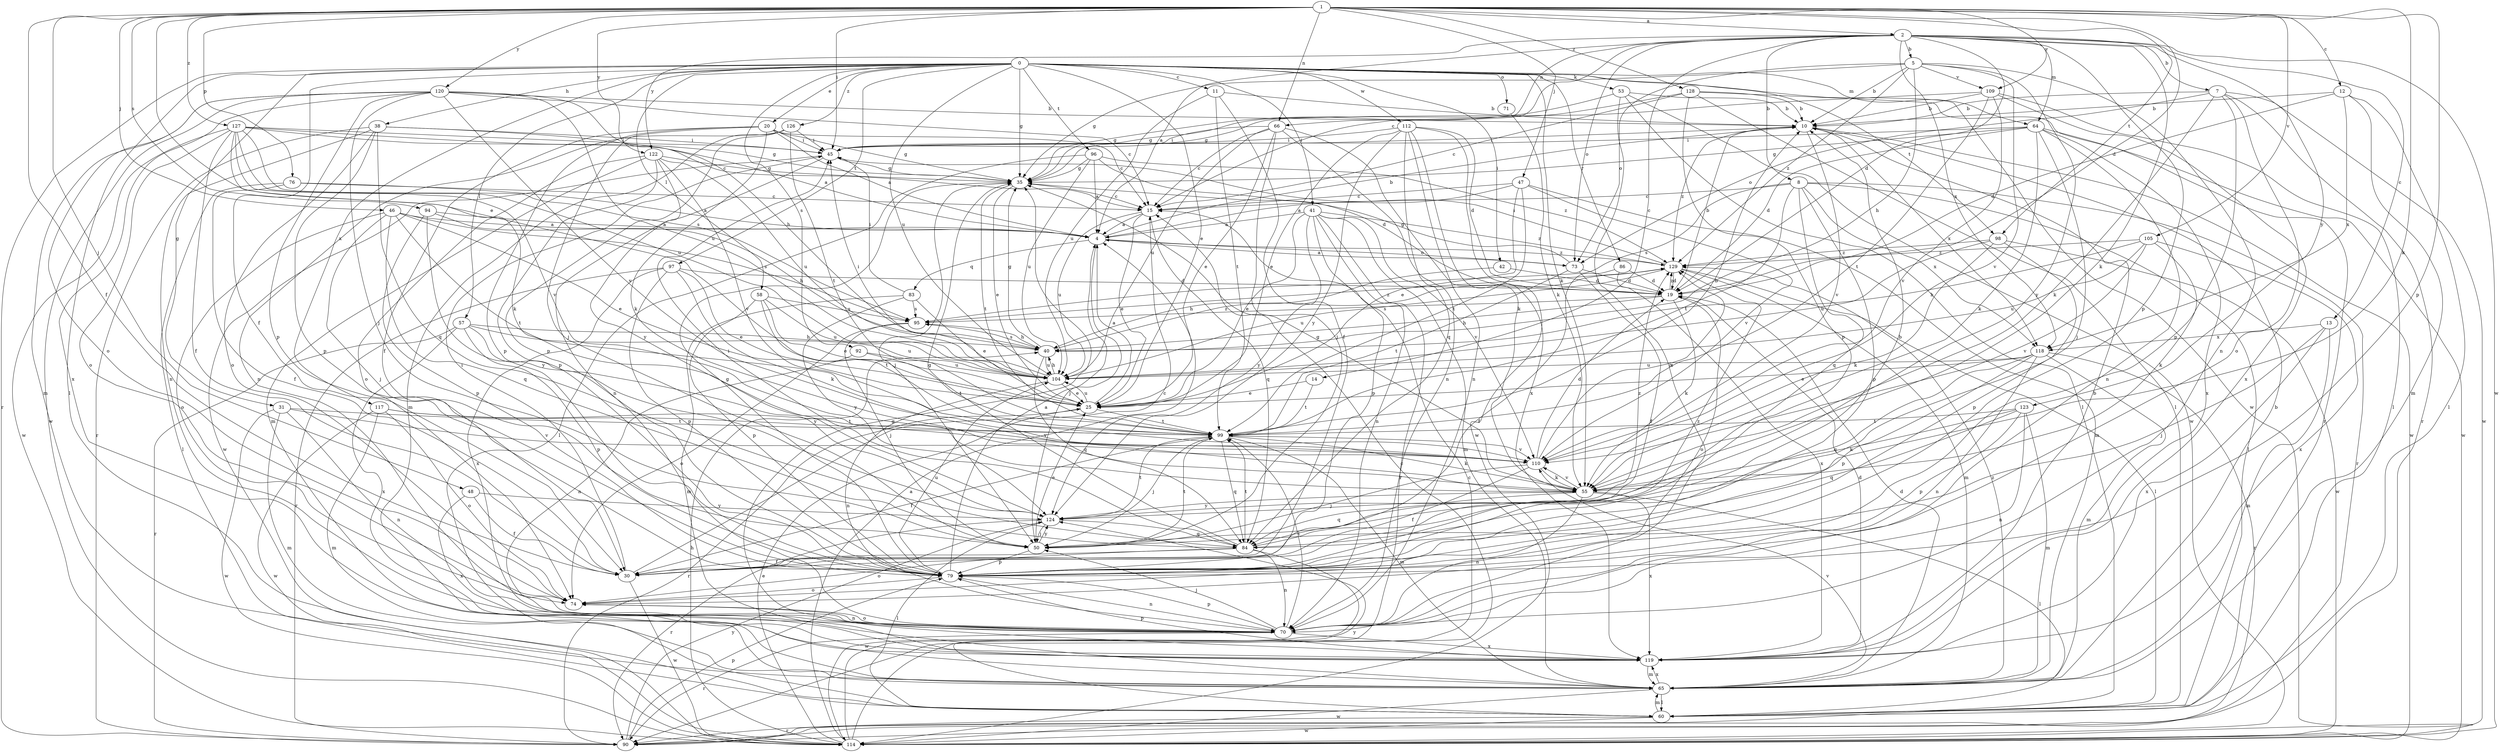 strict digraph  {
0;
1;
2;
4;
5;
7;
8;
10;
11;
12;
13;
14;
15;
19;
20;
25;
30;
31;
35;
38;
40;
41;
42;
45;
46;
47;
48;
50;
53;
55;
57;
58;
60;
64;
65;
66;
70;
71;
73;
74;
76;
79;
83;
84;
86;
90;
92;
94;
95;
96;
97;
98;
99;
104;
105;
109;
110;
112;
114;
117;
118;
119;
120;
122;
123;
124;
126;
127;
128;
129;
0 -> 11  [label=c];
0 -> 20  [label=e];
0 -> 25  [label=e];
0 -> 30  [label=f];
0 -> 31  [label=g];
0 -> 35  [label=g];
0 -> 38  [label=h];
0 -> 41  [label=i];
0 -> 42  [label=i];
0 -> 53  [label=k];
0 -> 55  [label=k];
0 -> 57  [label=l];
0 -> 58  [label=l];
0 -> 60  [label=l];
0 -> 64  [label=m];
0 -> 71  [label=o];
0 -> 86  [label=r];
0 -> 90  [label=r];
0 -> 92  [label=s];
0 -> 96  [label=t];
0 -> 97  [label=t];
0 -> 98  [label=t];
0 -> 104  [label=u];
0 -> 112  [label=w];
0 -> 114  [label=w];
0 -> 117  [label=x];
0 -> 126  [label=z];
1 -> 2  [label=a];
1 -> 12  [label=c];
1 -> 19  [label=d];
1 -> 25  [label=e];
1 -> 30  [label=f];
1 -> 45  [label=i];
1 -> 46  [label=j];
1 -> 47  [label=j];
1 -> 48  [label=j];
1 -> 55  [label=k];
1 -> 66  [label=n];
1 -> 76  [label=p];
1 -> 79  [label=p];
1 -> 94  [label=s];
1 -> 98  [label=t];
1 -> 105  [label=v];
1 -> 109  [label=v];
1 -> 120  [label=y];
1 -> 122  [label=y];
1 -> 127  [label=z];
1 -> 128  [label=z];
2 -> 4  [label=a];
2 -> 5  [label=b];
2 -> 7  [label=b];
2 -> 8  [label=b];
2 -> 13  [label=c];
2 -> 14  [label=c];
2 -> 15  [label=c];
2 -> 19  [label=d];
2 -> 55  [label=k];
2 -> 64  [label=m];
2 -> 66  [label=n];
2 -> 73  [label=o];
2 -> 79  [label=p];
2 -> 114  [label=w];
2 -> 118  [label=x];
2 -> 122  [label=y];
2 -> 123  [label=y];
4 -> 10  [label=b];
4 -> 50  [label=j];
4 -> 73  [label=o];
4 -> 83  [label=q];
4 -> 129  [label=z];
5 -> 10  [label=b];
5 -> 35  [label=g];
5 -> 40  [label=h];
5 -> 70  [label=n];
5 -> 73  [label=o];
5 -> 109  [label=v];
5 -> 110  [label=v];
5 -> 124  [label=y];
5 -> 129  [label=z];
7 -> 10  [label=b];
7 -> 55  [label=k];
7 -> 73  [label=o];
7 -> 74  [label=o];
7 -> 79  [label=p];
7 -> 90  [label=r];
7 -> 114  [label=w];
8 -> 15  [label=c];
8 -> 60  [label=l];
8 -> 79  [label=p];
8 -> 84  [label=q];
8 -> 90  [label=r];
8 -> 95  [label=s];
8 -> 99  [label=t];
8 -> 118  [label=x];
10 -> 45  [label=i];
10 -> 110  [label=v];
10 -> 114  [label=w];
10 -> 118  [label=x];
10 -> 129  [label=z];
11 -> 10  [label=b];
11 -> 30  [label=f];
11 -> 99  [label=t];
11 -> 104  [label=u];
12 -> 10  [label=b];
12 -> 19  [label=d];
12 -> 60  [label=l];
12 -> 65  [label=m];
12 -> 118  [label=x];
13 -> 50  [label=j];
13 -> 65  [label=m];
13 -> 118  [label=x];
13 -> 119  [label=x];
14 -> 25  [label=e];
14 -> 99  [label=t];
15 -> 4  [label=a];
15 -> 25  [label=e];
15 -> 84  [label=q];
15 -> 104  [label=u];
19 -> 10  [label=b];
19 -> 40  [label=h];
19 -> 55  [label=k];
19 -> 74  [label=o];
19 -> 95  [label=s];
19 -> 129  [label=z];
20 -> 4  [label=a];
20 -> 15  [label=c];
20 -> 30  [label=f];
20 -> 35  [label=g];
20 -> 45  [label=i];
20 -> 50  [label=j];
20 -> 55  [label=k];
20 -> 79  [label=p];
25 -> 4  [label=a];
25 -> 90  [label=r];
25 -> 99  [label=t];
25 -> 104  [label=u];
30 -> 15  [label=c];
30 -> 45  [label=i];
30 -> 114  [label=w];
31 -> 65  [label=m];
31 -> 70  [label=n];
31 -> 99  [label=t];
31 -> 110  [label=v];
31 -> 114  [label=w];
35 -> 15  [label=c];
35 -> 25  [label=e];
35 -> 50  [label=j];
35 -> 99  [label=t];
38 -> 4  [label=a];
38 -> 45  [label=i];
38 -> 70  [label=n];
38 -> 74  [label=o];
38 -> 79  [label=p];
38 -> 84  [label=q];
38 -> 90  [label=r];
40 -> 35  [label=g];
40 -> 84  [label=q];
40 -> 95  [label=s];
40 -> 104  [label=u];
40 -> 129  [label=z];
41 -> 4  [label=a];
41 -> 25  [label=e];
41 -> 65  [label=m];
41 -> 70  [label=n];
41 -> 79  [label=p];
41 -> 90  [label=r];
41 -> 110  [label=v];
41 -> 124  [label=y];
41 -> 129  [label=z];
42 -> 19  [label=d];
42 -> 40  [label=h];
45 -> 35  [label=g];
45 -> 70  [label=n];
45 -> 114  [label=w];
46 -> 4  [label=a];
46 -> 25  [label=e];
46 -> 50  [label=j];
46 -> 74  [label=o];
46 -> 84  [label=q];
46 -> 95  [label=s];
46 -> 99  [label=t];
47 -> 4  [label=a];
47 -> 15  [label=c];
47 -> 25  [label=e];
47 -> 65  [label=m];
47 -> 99  [label=t];
47 -> 110  [label=v];
48 -> 30  [label=f];
48 -> 119  [label=x];
48 -> 124  [label=y];
50 -> 25  [label=e];
50 -> 79  [label=p];
50 -> 99  [label=t];
50 -> 124  [label=y];
53 -> 10  [label=b];
53 -> 35  [label=g];
53 -> 60  [label=l];
53 -> 70  [label=n];
53 -> 114  [label=w];
55 -> 35  [label=g];
55 -> 60  [label=l];
55 -> 70  [label=n];
55 -> 84  [label=q];
55 -> 110  [label=v];
55 -> 119  [label=x];
55 -> 124  [label=y];
57 -> 40  [label=h];
57 -> 79  [label=p];
57 -> 90  [label=r];
57 -> 104  [label=u];
57 -> 119  [label=x];
57 -> 124  [label=y];
58 -> 25  [label=e];
58 -> 79  [label=p];
58 -> 95  [label=s];
58 -> 99  [label=t];
58 -> 104  [label=u];
60 -> 15  [label=c];
60 -> 65  [label=m];
60 -> 90  [label=r];
60 -> 114  [label=w];
64 -> 19  [label=d];
64 -> 35  [label=g];
64 -> 45  [label=i];
64 -> 50  [label=j];
64 -> 55  [label=k];
64 -> 70  [label=n];
64 -> 114  [label=w];
64 -> 119  [label=x];
65 -> 10  [label=b];
65 -> 19  [label=d];
65 -> 60  [label=l];
65 -> 110  [label=v];
65 -> 114  [label=w];
65 -> 119  [label=x];
65 -> 129  [label=z];
66 -> 15  [label=c];
66 -> 25  [label=e];
66 -> 45  [label=i];
66 -> 50  [label=j];
66 -> 55  [label=k];
66 -> 70  [label=n];
66 -> 104  [label=u];
70 -> 50  [label=j];
70 -> 74  [label=o];
70 -> 79  [label=p];
70 -> 90  [label=r];
70 -> 99  [label=t];
70 -> 119  [label=x];
71 -> 55  [label=k];
73 -> 4  [label=a];
73 -> 19  [label=d];
73 -> 30  [label=f];
73 -> 35  [label=g];
73 -> 99  [label=t];
74 -> 70  [label=n];
76 -> 4  [label=a];
76 -> 15  [label=c];
76 -> 30  [label=f];
76 -> 60  [label=l];
79 -> 4  [label=a];
79 -> 35  [label=g];
79 -> 70  [label=n];
79 -> 74  [label=o];
79 -> 104  [label=u];
79 -> 129  [label=z];
83 -> 25  [label=e];
83 -> 45  [label=i];
83 -> 65  [label=m];
83 -> 95  [label=s];
83 -> 124  [label=y];
84 -> 10  [label=b];
84 -> 30  [label=f];
84 -> 35  [label=g];
84 -> 45  [label=i];
84 -> 70  [label=n];
84 -> 74  [label=o];
84 -> 99  [label=t];
84 -> 114  [label=w];
86 -> 19  [label=d];
86 -> 30  [label=f];
86 -> 119  [label=x];
90 -> 79  [label=p];
90 -> 124  [label=y];
92 -> 70  [label=n];
92 -> 99  [label=t];
92 -> 104  [label=u];
94 -> 4  [label=a];
94 -> 40  [label=h];
94 -> 79  [label=p];
94 -> 124  [label=y];
95 -> 40  [label=h];
95 -> 50  [label=j];
95 -> 74  [label=o];
95 -> 129  [label=z];
96 -> 4  [label=a];
96 -> 19  [label=d];
96 -> 35  [label=g];
96 -> 60  [label=l];
96 -> 104  [label=u];
96 -> 129  [label=z];
97 -> 19  [label=d];
97 -> 25  [label=e];
97 -> 55  [label=k];
97 -> 79  [label=p];
97 -> 90  [label=r];
97 -> 119  [label=x];
98 -> 55  [label=k];
98 -> 79  [label=p];
98 -> 104  [label=u];
98 -> 114  [label=w];
98 -> 129  [label=z];
99 -> 10  [label=b];
99 -> 30  [label=f];
99 -> 50  [label=j];
99 -> 55  [label=k];
99 -> 65  [label=m];
99 -> 84  [label=q];
99 -> 110  [label=v];
104 -> 25  [label=e];
104 -> 40  [label=h];
104 -> 45  [label=i];
104 -> 70  [label=n];
105 -> 40  [label=h];
105 -> 55  [label=k];
105 -> 104  [label=u];
105 -> 110  [label=v];
105 -> 119  [label=x];
105 -> 129  [label=z];
109 -> 10  [label=b];
109 -> 35  [label=g];
109 -> 60  [label=l];
109 -> 99  [label=t];
109 -> 110  [label=v];
109 -> 119  [label=x];
110 -> 19  [label=d];
110 -> 30  [label=f];
110 -> 50  [label=j];
110 -> 55  [label=k];
110 -> 129  [label=z];
112 -> 19  [label=d];
112 -> 25  [label=e];
112 -> 45  [label=i];
112 -> 70  [label=n];
112 -> 84  [label=q];
112 -> 114  [label=w];
112 -> 119  [label=x];
112 -> 124  [label=y];
114 -> 4  [label=a];
114 -> 15  [label=c];
114 -> 25  [label=e];
114 -> 40  [label=h];
114 -> 124  [label=y];
117 -> 65  [label=m];
117 -> 74  [label=o];
117 -> 99  [label=t];
117 -> 110  [label=v];
117 -> 114  [label=w];
118 -> 25  [label=e];
118 -> 65  [label=m];
118 -> 70  [label=n];
118 -> 79  [label=p];
118 -> 84  [label=q];
118 -> 90  [label=r];
118 -> 104  [label=u];
119 -> 10  [label=b];
119 -> 19  [label=d];
119 -> 35  [label=g];
119 -> 65  [label=m];
119 -> 79  [label=p];
120 -> 10  [label=b];
120 -> 15  [label=c];
120 -> 40  [label=h];
120 -> 50  [label=j];
120 -> 65  [label=m];
120 -> 74  [label=o];
120 -> 79  [label=p];
120 -> 104  [label=u];
120 -> 110  [label=v];
120 -> 114  [label=w];
120 -> 119  [label=x];
122 -> 35  [label=g];
122 -> 65  [label=m];
122 -> 74  [label=o];
122 -> 79  [label=p];
122 -> 104  [label=u];
122 -> 110  [label=v];
122 -> 124  [label=y];
123 -> 55  [label=k];
123 -> 65  [label=m];
123 -> 70  [label=n];
123 -> 79  [label=p];
123 -> 84  [label=q];
123 -> 99  [label=t];
124 -> 50  [label=j];
124 -> 60  [label=l];
124 -> 84  [label=q];
124 -> 90  [label=r];
124 -> 99  [label=t];
124 -> 129  [label=z];
126 -> 45  [label=i];
126 -> 65  [label=m];
126 -> 70  [label=n];
126 -> 79  [label=p];
126 -> 99  [label=t];
127 -> 15  [label=c];
127 -> 30  [label=f];
127 -> 35  [label=g];
127 -> 45  [label=i];
127 -> 55  [label=k];
127 -> 74  [label=o];
127 -> 95  [label=s];
127 -> 104  [label=u];
127 -> 110  [label=v];
127 -> 114  [label=w];
128 -> 10  [label=b];
128 -> 15  [label=c];
128 -> 35  [label=g];
128 -> 60  [label=l];
128 -> 79  [label=p];
128 -> 90  [label=r];
129 -> 19  [label=d];
129 -> 45  [label=i];
129 -> 60  [label=l];
129 -> 65  [label=m];
129 -> 104  [label=u];
}
